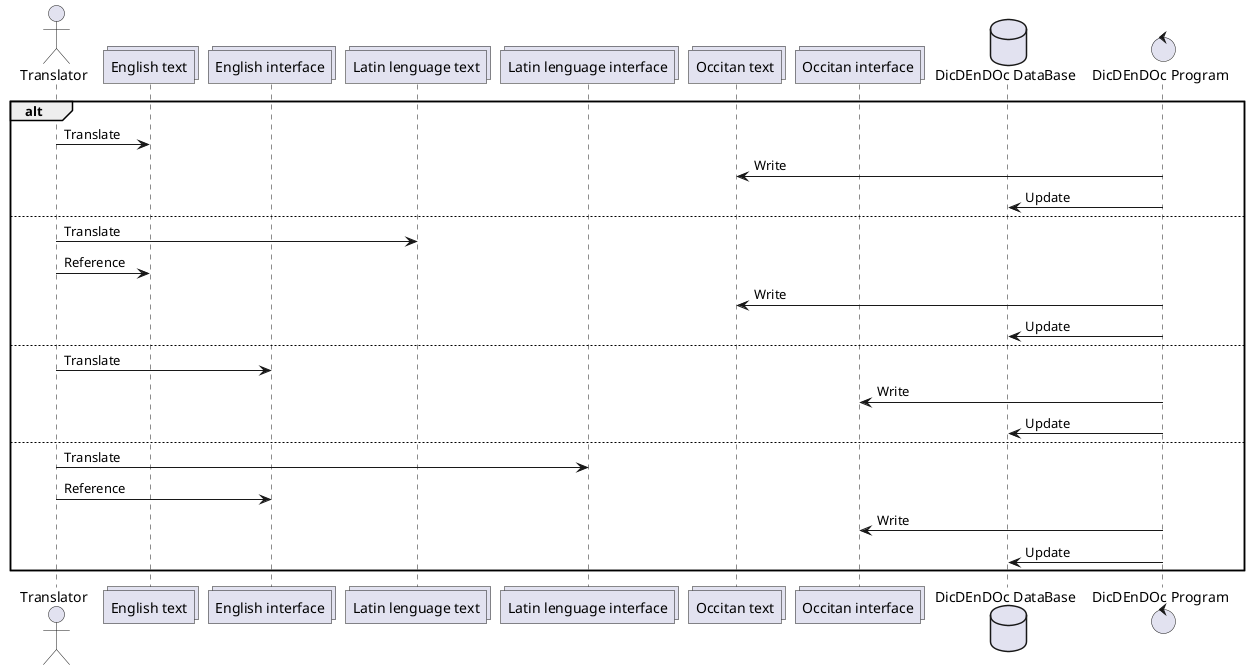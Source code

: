 @startuml
  actor Translator as Tr
  collections "English text" as EnTx
  collections "English interface" as EnIf
  collections "Latin lenguage text" as LaTx
  collections "Latin lenguage interface" as LaIf
  collections "Occitan text" as OcTx
  collections "Occitan interface" as OcIf  
  database "DicDEnDOc DataBase" as DiDb
  control "DicDEnDOc Program" as DiPr
  alt  
    Tr -> EnTx :  Translate
    DiPr -> OcTx : Write
    DiPr -> DiDb : Update
  else  
    Tr -> LaTx :  Translate
    Tr -> EnTx :  Reference
    DiPr -> OcTx : Write
    DiPr -> DiDb : Update
  else
    Tr -> EnIf :  Translate
    DiPr -> OcIf : Write
    DiPr -> DiDb : Update
  else  
    Tr -> LaIf :  Translate
    Tr -> EnIf :  Reference
    DiPr -> OcIf : Write
    DiPr -> DiDb : Update
  end
@enduml